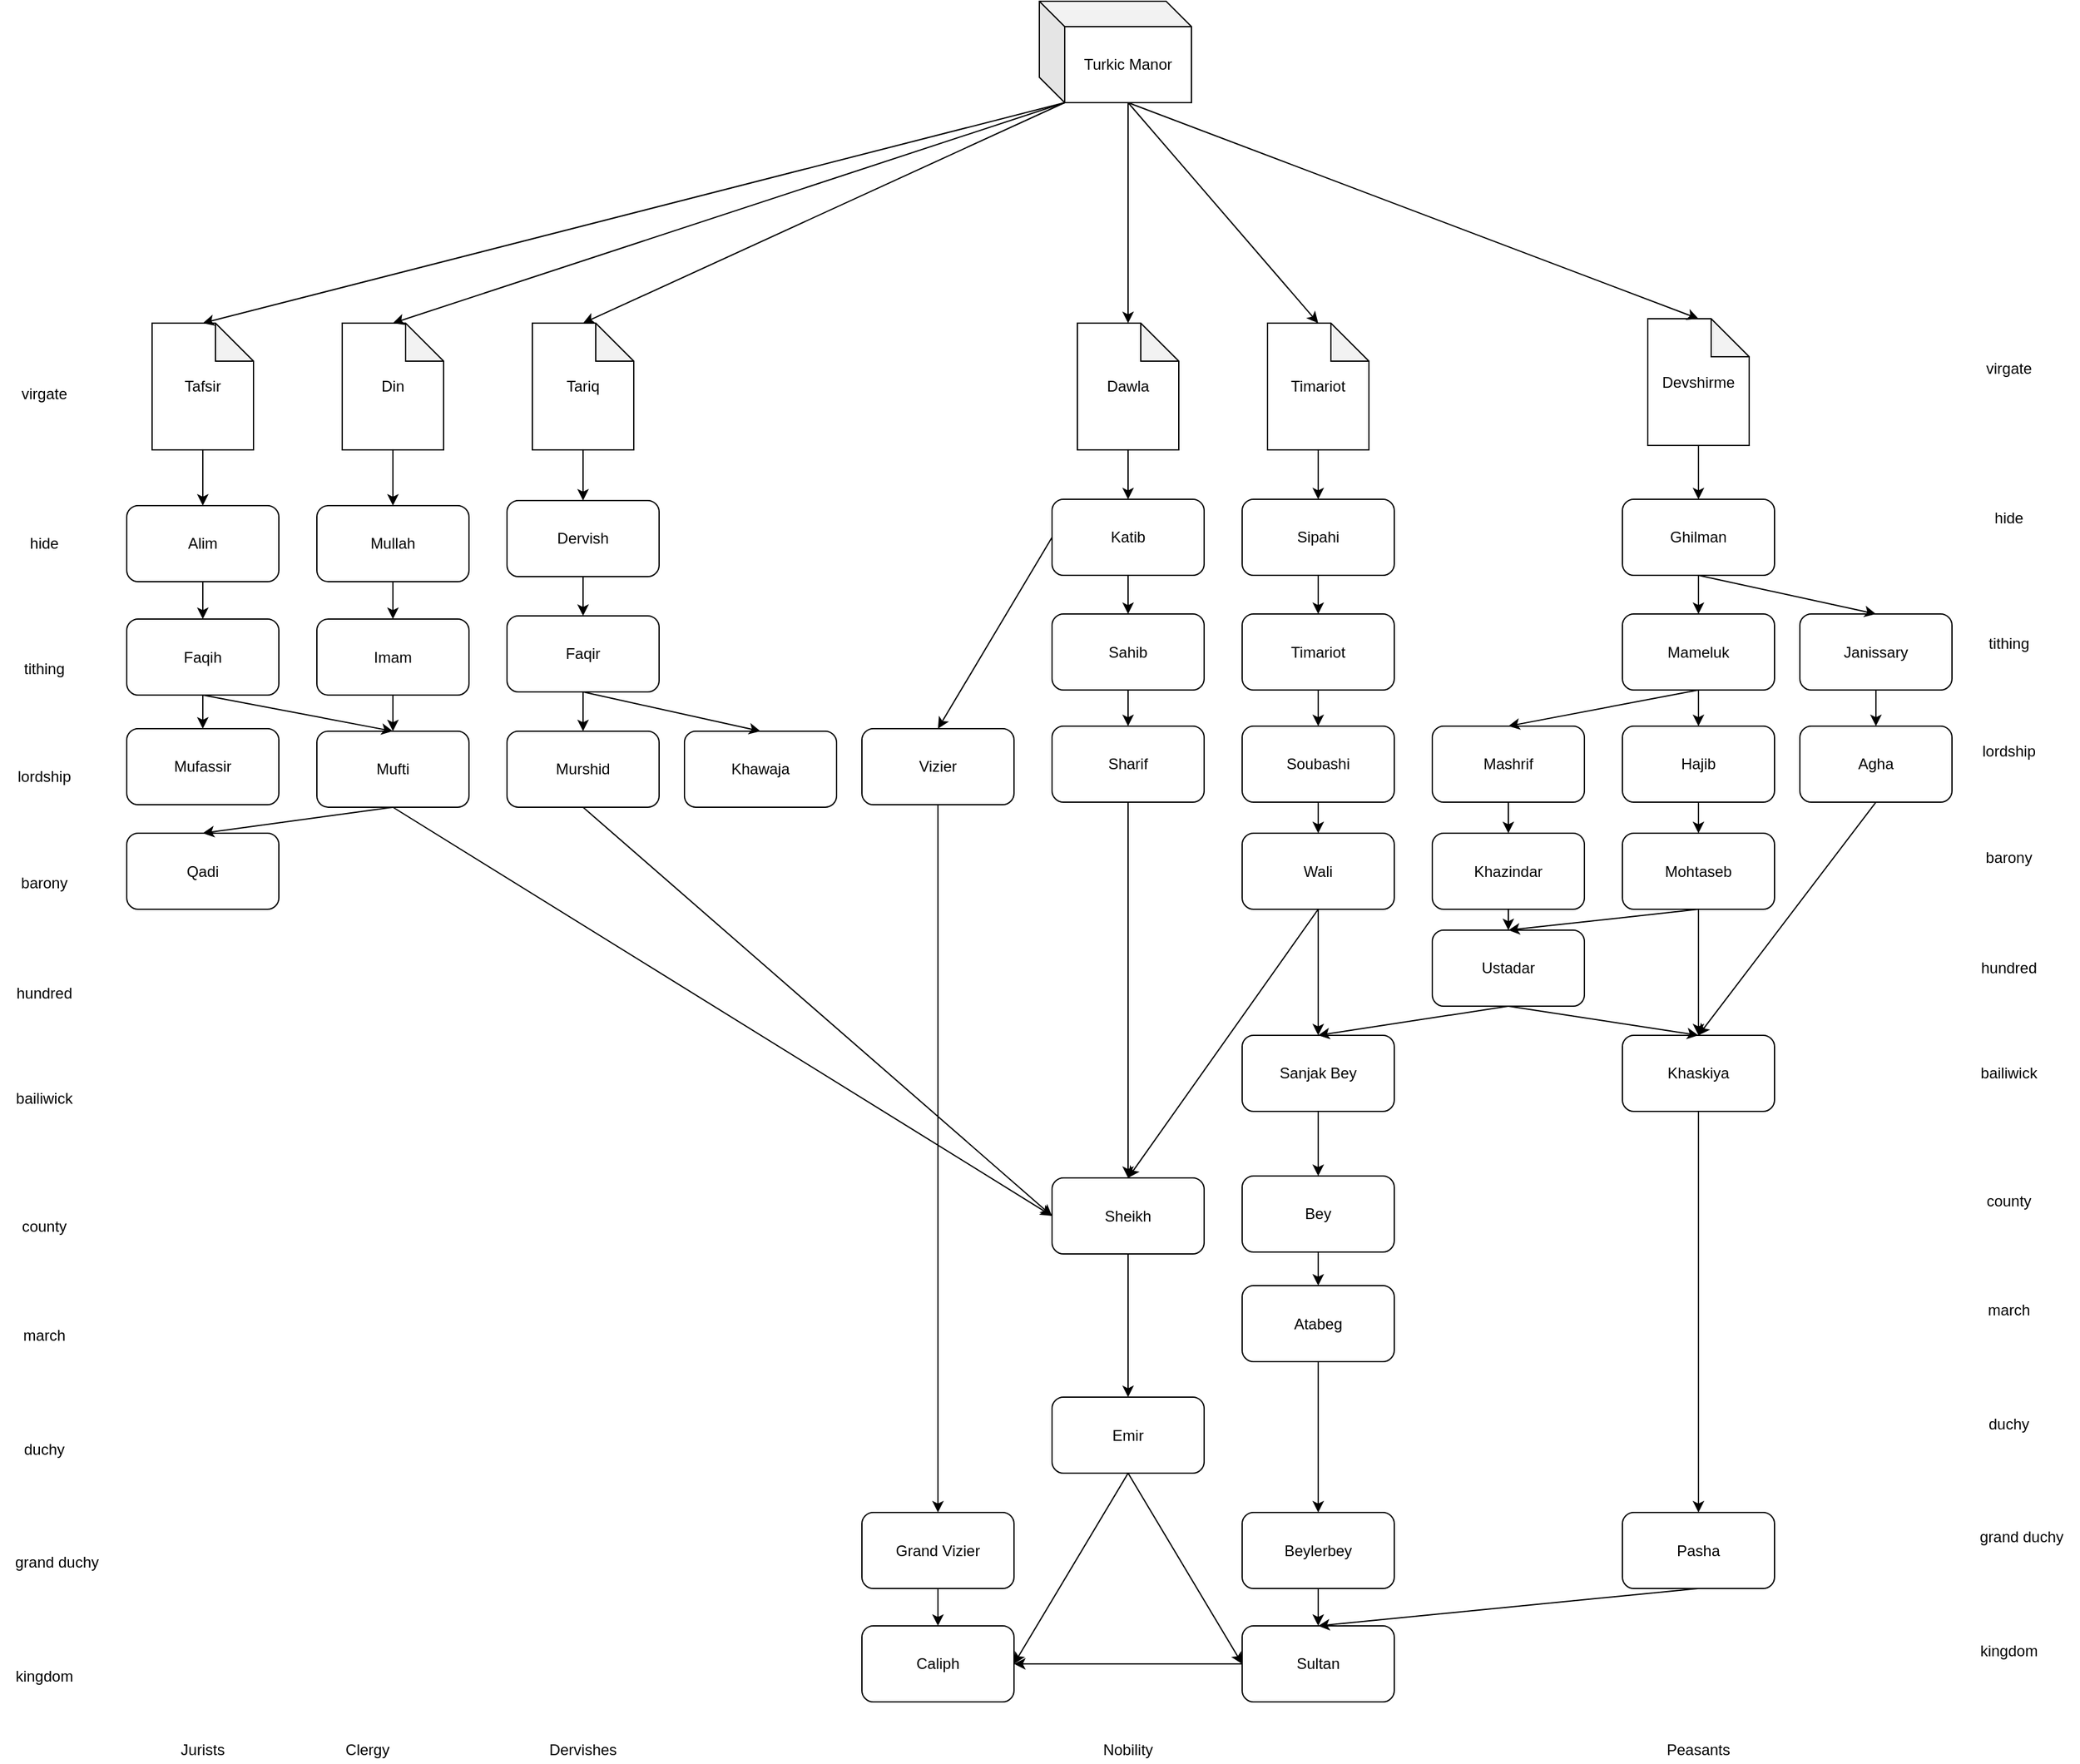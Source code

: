 <mxfile version="12.4.2" type="device" pages="1"><diagram id="QjOWDYqdZ-hCY7REfkdx" name="Page-1"><mxGraphModel dx="1422" dy="769" grid="1" gridSize="10" guides="1" tooltips="1" connect="1" arrows="1" fold="1" page="1" pageScale="1" pageWidth="827" pageHeight="1169" math="0" shadow="0"><root><mxCell id="0"/><mxCell id="1" parent="0"/><mxCell id="3WksJHxhzIk8XouBQ9Yi-1" value="Devshirme" style="shape=note;whiteSpace=wrap;html=1;backgroundOutline=1;darkOpacity=0.05;" vertex="1" parent="1"><mxGeometry x="1300" y="250.5" width="80" height="100" as="geometry"/></mxCell><mxCell id="3WksJHxhzIk8XouBQ9Yi-2" value="Dawla" style="shape=note;whiteSpace=wrap;html=1;backgroundOutline=1;darkOpacity=0.05;" vertex="1" parent="1"><mxGeometry x="850" y="254" width="80" height="100" as="geometry"/></mxCell><mxCell id="3WksJHxhzIk8XouBQ9Yi-3" value="Turkic Manor" style="shape=cube;whiteSpace=wrap;html=1;boundedLbl=1;backgroundOutline=1;darkOpacity=0.05;darkOpacity2=0.1;" vertex="1" parent="1"><mxGeometry x="820" width="120" height="80" as="geometry"/></mxCell><mxCell id="3WksJHxhzIk8XouBQ9Yi-4" value="Katib" style="rounded=1;whiteSpace=wrap;html=1;" vertex="1" parent="1"><mxGeometry x="830" y="393" width="120" height="60" as="geometry"/></mxCell><mxCell id="3WksJHxhzIk8XouBQ9Yi-5" value="Sipahi" style="rounded=1;whiteSpace=wrap;html=1;" vertex="1" parent="1"><mxGeometry x="980" y="393" width="120" height="60" as="geometry"/></mxCell><mxCell id="3WksJHxhzIk8XouBQ9Yi-6" value="Timariot" style="shape=note;whiteSpace=wrap;html=1;backgroundOutline=1;darkOpacity=0.05;" vertex="1" parent="1"><mxGeometry x="1000" y="254" width="80" height="100" as="geometry"/></mxCell><mxCell id="3WksJHxhzIk8XouBQ9Yi-7" value="" style="endArrow=classic;html=1;exitX=0.5;exitY=1;exitDx=0;exitDy=0;exitPerimeter=0;entryX=0.5;entryY=0;entryDx=0;entryDy=0;" edge="1" parent="1" source="3WksJHxhzIk8XouBQ9Yi-2" target="3WksJHxhzIk8XouBQ9Yi-4"><mxGeometry width="50" height="50" relative="1" as="geometry"><mxPoint x="-170" y="1060" as="sourcePoint"/><mxPoint x="890.0" y="393" as="targetPoint"/></mxGeometry></mxCell><mxCell id="3WksJHxhzIk8XouBQ9Yi-8" value="" style="endArrow=classic;html=1;exitX=0.5;exitY=1;exitDx=0;exitDy=0;exitPerimeter=0;entryX=0.5;entryY=0;entryDx=0;entryDy=0;" edge="1" parent="1" source="3WksJHxhzIk8XouBQ9Yi-6" target="3WksJHxhzIk8XouBQ9Yi-5"><mxGeometry width="50" height="50" relative="1" as="geometry"><mxPoint x="-170" y="1060" as="sourcePoint"/><mxPoint x="190" y="660" as="targetPoint"/></mxGeometry></mxCell><mxCell id="3WksJHxhzIk8XouBQ9Yi-9" value="" style="endArrow=classic;html=1;entryX=0.5;entryY=0;entryDx=0;entryDy=0;exitX=0.5;exitY=1;exitDx=0;exitDy=0;exitPerimeter=0;" edge="1" parent="1" source="3WksJHxhzIk8XouBQ9Yi-1" target="3WksJHxhzIk8XouBQ9Yi-23"><mxGeometry width="50" height="50" relative="1" as="geometry"><mxPoint x="1320" y="370" as="sourcePoint"/><mxPoint x="1050" y="732" as="targetPoint"/></mxGeometry></mxCell><mxCell id="3WksJHxhzIk8XouBQ9Yi-10" value="Timariot" style="rounded=1;whiteSpace=wrap;html=1;" vertex="1" parent="1"><mxGeometry x="980" y="483.5" width="120" height="60" as="geometry"/></mxCell><mxCell id="3WksJHxhzIk8XouBQ9Yi-11" value="Sahib" style="rounded=1;whiteSpace=wrap;html=1;" vertex="1" parent="1"><mxGeometry x="830" y="483.5" width="120" height="60" as="geometry"/></mxCell><mxCell id="3WksJHxhzIk8XouBQ9Yi-12" value="Sharif" style="rounded=1;whiteSpace=wrap;html=1;" vertex="1" parent="1"><mxGeometry x="830" y="572" width="120" height="60" as="geometry"/></mxCell><mxCell id="3WksJHxhzIk8XouBQ9Yi-13" value="Wali" style="rounded=1;whiteSpace=wrap;html=1;" vertex="1" parent="1"><mxGeometry x="980" y="656.5" width="120" height="60" as="geometry"/></mxCell><mxCell id="3WksJHxhzIk8XouBQ9Yi-14" value="Vizier" style="rounded=1;whiteSpace=wrap;html=1;" vertex="1" parent="1"><mxGeometry x="680" y="574" width="120" height="60" as="geometry"/></mxCell><mxCell id="3WksJHxhzIk8XouBQ9Yi-15" value="Sheikh" style="rounded=1;whiteSpace=wrap;html=1;" vertex="1" parent="1"><mxGeometry x="830" y="928.5" width="120" height="60" as="geometry"/></mxCell><mxCell id="3WksJHxhzIk8XouBQ9Yi-16" value="Emir" style="rounded=1;whiteSpace=wrap;html=1;" vertex="1" parent="1"><mxGeometry x="830" y="1101.5" width="120" height="60" as="geometry"/></mxCell><mxCell id="3WksJHxhzIk8XouBQ9Yi-17" value="" style="endArrow=classic;html=1;entryX=0.5;entryY=0;entryDx=0;entryDy=0;exitX=0.5;exitY=1;exitDx=0;exitDy=0;" edge="1" parent="1" source="3WksJHxhzIk8XouBQ9Yi-15" target="3WksJHxhzIk8XouBQ9Yi-16"><mxGeometry width="50" height="50" relative="1" as="geometry"><mxPoint x="-180" y="1330" as="sourcePoint"/><mxPoint x="890.0" y="1015" as="targetPoint"/></mxGeometry></mxCell><mxCell id="3WksJHxhzIk8XouBQ9Yi-18" value="" style="endArrow=classic;html=1;entryX=0.5;entryY=0;entryDx=0;entryDy=0;exitX=0.5;exitY=1;exitDx=0;exitDy=0;" edge="1" parent="1" source="3WksJHxhzIk8XouBQ9Yi-13" target="3WksJHxhzIk8XouBQ9Yi-15"><mxGeometry width="50" height="50" relative="1" as="geometry"><mxPoint x="890.0" y="805" as="sourcePoint"/><mxPoint x="-130" y="1280" as="targetPoint"/></mxGeometry></mxCell><mxCell id="3WksJHxhzIk8XouBQ9Yi-19" value="" style="endArrow=classic;html=1;entryX=0.5;entryY=0;entryDx=0;entryDy=0;exitX=0.5;exitY=1;exitDx=0;exitDy=0;" edge="1" parent="1" source="3WksJHxhzIk8XouBQ9Yi-12" target="3WksJHxhzIk8XouBQ9Yi-15"><mxGeometry width="50" height="50" relative="1" as="geometry"><mxPoint x="-180" y="1330" as="sourcePoint"/><mxPoint x="-130" y="1280" as="targetPoint"/></mxGeometry></mxCell><mxCell id="3WksJHxhzIk8XouBQ9Yi-20" value="" style="endArrow=classic;html=1;entryX=0.5;entryY=0;entryDx=0;entryDy=0;exitX=0.5;exitY=1;exitDx=0;exitDy=0;" edge="1" parent="1" source="3WksJHxhzIk8XouBQ9Yi-11" target="3WksJHxhzIk8XouBQ9Yi-12"><mxGeometry width="50" height="50" relative="1" as="geometry"><mxPoint x="-180" y="1330" as="sourcePoint"/><mxPoint x="-130" y="1280" as="targetPoint"/></mxGeometry></mxCell><mxCell id="3WksJHxhzIk8XouBQ9Yi-21" value="" style="endArrow=classic;html=1;entryX=0.5;entryY=0;entryDx=0;entryDy=0;exitX=0.5;exitY=1;exitDx=0;exitDy=0;" edge="1" parent="1" source="3WksJHxhzIk8XouBQ9Yi-4" target="3WksJHxhzIk8XouBQ9Yi-11"><mxGeometry width="50" height="50" relative="1" as="geometry"><mxPoint x="890.0" y="453" as="sourcePoint"/><mxPoint x="-130" y="1280" as="targetPoint"/></mxGeometry></mxCell><mxCell id="3WksJHxhzIk8XouBQ9Yi-22" value="" style="endArrow=classic;html=1;entryX=0.5;entryY=0;entryDx=0;entryDy=0;exitX=0.5;exitY=1;exitDx=0;exitDy=0;" edge="1" parent="1" source="3WksJHxhzIk8XouBQ9Yi-14" target="3WksJHxhzIk8XouBQ9Yi-80"><mxGeometry width="50" height="50" relative="1" as="geometry"><mxPoint x="740" y="860" as="sourcePoint"/><mxPoint x="740" y="928.5" as="targetPoint"/></mxGeometry></mxCell><mxCell id="3WksJHxhzIk8XouBQ9Yi-23" value="Ghilman" style="rounded=1;whiteSpace=wrap;html=1;" vertex="1" parent="1"><mxGeometry x="1280" y="393" width="120" height="60" as="geometry"/></mxCell><mxCell id="3WksJHxhzIk8XouBQ9Yi-24" value="Sultan" style="rounded=1;whiteSpace=wrap;html=1;" vertex="1" parent="1"><mxGeometry x="980" y="1282" width="120" height="60" as="geometry"/></mxCell><mxCell id="3WksJHxhzIk8XouBQ9Yi-25" value="Mameluk" style="rounded=1;whiteSpace=wrap;html=1;" vertex="1" parent="1"><mxGeometry x="1280" y="483.5" width="120" height="60" as="geometry"/></mxCell><mxCell id="3WksJHxhzIk8XouBQ9Yi-26" value="" style="endArrow=classic;html=1;exitX=0.5;exitY=1;exitDx=0;exitDy=0;" edge="1" parent="1" source="3WksJHxhzIk8XouBQ9Yi-23" target="3WksJHxhzIk8XouBQ9Yi-25"><mxGeometry width="50" height="50" relative="1" as="geometry"><mxPoint x="830" y="1422" as="sourcePoint"/><mxPoint x="880" y="1372" as="targetPoint"/></mxGeometry></mxCell><mxCell id="3WksJHxhzIk8XouBQ9Yi-27" value="" style="endArrow=classic;html=1;entryX=0.5;entryY=0;entryDx=0;entryDy=0;exitX=0.5;exitY=1;exitDx=0;exitDy=0;" edge="1" parent="1" source="3WksJHxhzIk8XouBQ9Yi-116" target="3WksJHxhzIk8XouBQ9Yi-110"><mxGeometry width="50" height="50" relative="1" as="geometry"><mxPoint x="1840" y="1119.5" as="sourcePoint"/><mxPoint x="1170" y="1361.5" as="targetPoint"/></mxGeometry></mxCell><mxCell id="3WksJHxhzIk8XouBQ9Yi-28" value="" style="endArrow=classic;html=1;entryX=0.5;entryY=0;entryDx=0;entryDy=0;exitX=0.5;exitY=1;exitDx=0;exitDy=0;" edge="1" parent="1" source="3WksJHxhzIk8XouBQ9Yi-128" target="3WksJHxhzIk8XouBQ9Yi-13"><mxGeometry width="50" height="50" relative="1" as="geometry"><mxPoint x="940" y="650" as="sourcePoint"/><mxPoint x="160" y="730" as="targetPoint"/></mxGeometry></mxCell><mxCell id="3WksJHxhzIk8XouBQ9Yi-29" value="" style="endArrow=classic;html=1;exitX=0.5;exitY=1;exitDx=0;exitDy=0;entryX=0.5;entryY=0;entryDx=0;entryDy=0;" edge="1" parent="1" source="3WksJHxhzIk8XouBQ9Yi-5" target="3WksJHxhzIk8XouBQ9Yi-10"><mxGeometry width="50" height="50" relative="1" as="geometry"><mxPoint x="-260" y="1420" as="sourcePoint"/><mxPoint x="250" y="1210" as="targetPoint"/></mxGeometry></mxCell><mxCell id="3WksJHxhzIk8XouBQ9Yi-30" value="Tafsir" style="shape=note;whiteSpace=wrap;html=1;backgroundOutline=1;darkOpacity=0.05;" vertex="1" parent="1"><mxGeometry x="120" y="254" width="80" height="100" as="geometry"/></mxCell><mxCell id="3WksJHxhzIk8XouBQ9Yi-31" value="Mullah" style="rounded=1;whiteSpace=wrap;html=1;" vertex="1" parent="1"><mxGeometry x="250" y="398" width="120" height="60" as="geometry"/></mxCell><mxCell id="3WksJHxhzIk8XouBQ9Yi-32" value="Imam" style="rounded=1;whiteSpace=wrap;html=1;" vertex="1" parent="1"><mxGeometry x="250" y="487.5" width="120" height="60" as="geometry"/></mxCell><mxCell id="3WksJHxhzIk8XouBQ9Yi-33" value="Caliph" style="rounded=1;whiteSpace=wrap;html=1;" vertex="1" parent="1"><mxGeometry x="680" y="1282" width="120" height="60" as="geometry"/></mxCell><mxCell id="3WksJHxhzIk8XouBQ9Yi-34" value="Mufti" style="rounded=1;whiteSpace=wrap;html=1;" vertex="1" parent="1"><mxGeometry x="250" y="576" width="120" height="60" as="geometry"/></mxCell><mxCell id="3WksJHxhzIk8XouBQ9Yi-35" value="" style="endArrow=classic;html=1;entryX=0.5;entryY=0;entryDx=0;entryDy=0;exitX=0.5;exitY=1;exitDx=0;exitDy=0;" edge="1" parent="1" source="3WksJHxhzIk8XouBQ9Yi-31" target="3WksJHxhzIk8XouBQ9Yi-32"><mxGeometry width="50" height="50" relative="1" as="geometry"><mxPoint x="-310" y="1431" as="sourcePoint"/><mxPoint x="-260" y="1381" as="targetPoint"/></mxGeometry></mxCell><mxCell id="3WksJHxhzIk8XouBQ9Yi-36" value="Din" style="shape=note;whiteSpace=wrap;html=1;backgroundOutline=1;darkOpacity=0.05;" vertex="1" parent="1"><mxGeometry x="270" y="254" width="80" height="100" as="geometry"/></mxCell><mxCell id="3WksJHxhzIk8XouBQ9Yi-37" value="Dervish" style="rounded=1;whiteSpace=wrap;html=1;" vertex="1" parent="1"><mxGeometry x="400" y="394" width="120" height="60" as="geometry"/></mxCell><mxCell id="3WksJHxhzIk8XouBQ9Yi-38" value="Faqir" style="rounded=1;whiteSpace=wrap;html=1;" vertex="1" parent="1"><mxGeometry x="400" y="485" width="120" height="60" as="geometry"/></mxCell><mxCell id="3WksJHxhzIk8XouBQ9Yi-39" value="Murshid" style="rounded=1;whiteSpace=wrap;html=1;" vertex="1" parent="1"><mxGeometry x="400" y="576" width="120" height="60" as="geometry"/></mxCell><mxCell id="3WksJHxhzIk8XouBQ9Yi-40" value="" style="endArrow=classic;html=1;entryX=0.5;entryY=0;entryDx=0;entryDy=0;exitX=0.5;exitY=1;exitDx=0;exitDy=0;" edge="1" parent="1" source="3WksJHxhzIk8XouBQ9Yi-37" target="3WksJHxhzIk8XouBQ9Yi-38"><mxGeometry width="50" height="50" relative="1" as="geometry"><mxPoint x="-70" y="1069" as="sourcePoint"/><mxPoint x="-20" y="1019" as="targetPoint"/></mxGeometry></mxCell><mxCell id="3WksJHxhzIk8XouBQ9Yi-41" value="" style="endArrow=classic;html=1;entryX=0.5;entryY=0;entryDx=0;entryDy=0;exitX=0.5;exitY=1;exitDx=0;exitDy=0;exitPerimeter=0;" edge="1" parent="1" source="3WksJHxhzIk8XouBQ9Yi-36" target="3WksJHxhzIk8XouBQ9Yi-31"><mxGeometry width="50" height="50" relative="1" as="geometry"><mxPoint x="-70" y="1069" as="sourcePoint"/><mxPoint x="-20" y="1019" as="targetPoint"/></mxGeometry></mxCell><mxCell id="3WksJHxhzIk8XouBQ9Yi-42" value="" style="endArrow=classic;html=1;entryX=0.5;entryY=0;entryDx=0;entryDy=0;exitX=0.5;exitY=1;exitDx=0;exitDy=0;" edge="1" parent="1" source="3WksJHxhzIk8XouBQ9Yi-38" target="3WksJHxhzIk8XouBQ9Yi-39"><mxGeometry width="50" height="50" relative="1" as="geometry"><mxPoint x="-120" y="1429" as="sourcePoint"/><mxPoint x="-70" y="1379" as="targetPoint"/></mxGeometry></mxCell><mxCell id="3WksJHxhzIk8XouBQ9Yi-43" value="virgate" style="text;html=1;strokeColor=none;fillColor=none;align=center;verticalAlign=middle;whiteSpace=wrap;rounded=0;" vertex="1" parent="1"><mxGeometry x="1565" y="280" width="40" height="20" as="geometry"/></mxCell><mxCell id="3WksJHxhzIk8XouBQ9Yi-44" value="hide" style="text;html=1;strokeColor=none;fillColor=none;align=center;verticalAlign=middle;whiteSpace=wrap;rounded=0;" vertex="1" parent="1"><mxGeometry x="1565" y="398" width="40" height="20" as="geometry"/></mxCell><mxCell id="3WksJHxhzIk8XouBQ9Yi-45" value="tithing" style="text;html=1;strokeColor=none;fillColor=none;align=center;verticalAlign=middle;whiteSpace=wrap;rounded=0;" vertex="1" parent="1"><mxGeometry x="1565" y="497" width="40" height="20" as="geometry"/></mxCell><mxCell id="3WksJHxhzIk8XouBQ9Yi-46" value="barony" style="text;html=1;strokeColor=none;fillColor=none;align=center;verticalAlign=middle;whiteSpace=wrap;rounded=0;" vertex="1" parent="1"><mxGeometry x="1565" y="666" width="40" height="20" as="geometry"/></mxCell><mxCell id="3WksJHxhzIk8XouBQ9Yi-47" value="hundred" style="text;html=1;strokeColor=none;fillColor=none;align=center;verticalAlign=middle;whiteSpace=wrap;rounded=0;" vertex="1" parent="1"><mxGeometry x="1565" y="753" width="40" height="20" as="geometry"/></mxCell><mxCell id="3WksJHxhzIk8XouBQ9Yi-48" value="bailiwick" style="text;html=1;strokeColor=none;fillColor=none;align=center;verticalAlign=middle;whiteSpace=wrap;rounded=0;" vertex="1" parent="1"><mxGeometry x="1565" y="836" width="40" height="20" as="geometry"/></mxCell><mxCell id="3WksJHxhzIk8XouBQ9Yi-49" value="lordship" style="text;html=1;strokeColor=none;fillColor=none;align=center;verticalAlign=middle;whiteSpace=wrap;rounded=0;" vertex="1" parent="1"><mxGeometry x="1565" y="581.5" width="40" height="20" as="geometry"/></mxCell><mxCell id="3WksJHxhzIk8XouBQ9Yi-50" value="county" style="text;html=1;strokeColor=none;fillColor=none;align=center;verticalAlign=middle;whiteSpace=wrap;rounded=0;" vertex="1" parent="1"><mxGeometry x="1565" y="936.5" width="40" height="20" as="geometry"/></mxCell><mxCell id="3WksJHxhzIk8XouBQ9Yi-51" value="march" style="text;html=1;strokeColor=none;fillColor=none;align=center;verticalAlign=middle;whiteSpace=wrap;rounded=0;" vertex="1" parent="1"><mxGeometry x="1565" y="1023" width="40" height="20" as="geometry"/></mxCell><mxCell id="3WksJHxhzIk8XouBQ9Yi-52" value="duchy" style="text;html=1;strokeColor=none;fillColor=none;align=center;verticalAlign=middle;whiteSpace=wrap;rounded=0;" vertex="1" parent="1"><mxGeometry x="1565" y="1112.5" width="40" height="20" as="geometry"/></mxCell><mxCell id="3WksJHxhzIk8XouBQ9Yi-53" value="kingdom" style="text;html=1;strokeColor=none;fillColor=none;align=center;verticalAlign=middle;whiteSpace=wrap;rounded=0;" vertex="1" parent="1"><mxGeometry x="1565" y="1291.5" width="40" height="20" as="geometry"/></mxCell><mxCell id="3WksJHxhzIk8XouBQ9Yi-54" value="grand duchy" style="text;html=1;strokeColor=none;fillColor=none;align=center;verticalAlign=middle;whiteSpace=wrap;rounded=0;" vertex="1" parent="1"><mxGeometry x="1550" y="1202" width="90" height="20" as="geometry"/></mxCell><mxCell id="3WksJHxhzIk8XouBQ9Yi-55" value="Janissary" style="rounded=1;whiteSpace=wrap;html=1;" vertex="1" parent="1"><mxGeometry x="1420" y="483.5" width="120" height="60" as="geometry"/></mxCell><mxCell id="3WksJHxhzIk8XouBQ9Yi-56" value="" style="endArrow=classic;html=1;exitX=0.5;exitY=1;exitDx=0;exitDy=0;entryX=0.5;entryY=0;entryDx=0;entryDy=0;" edge="1" parent="1" source="3WksJHxhzIk8XouBQ9Yi-23" target="3WksJHxhzIk8XouBQ9Yi-55"><mxGeometry width="50" height="50" relative="1" as="geometry"><mxPoint x="1470" y="595" as="sourcePoint"/><mxPoint x="1350" y="477" as="targetPoint"/></mxGeometry></mxCell><mxCell id="3WksJHxhzIk8XouBQ9Yi-57" value="Agha" style="rounded=1;whiteSpace=wrap;html=1;" vertex="1" parent="1"><mxGeometry x="1420" y="572" width="120" height="60" as="geometry"/></mxCell><mxCell id="3WksJHxhzIk8XouBQ9Yi-58" value="" style="endArrow=classic;html=1;entryX=0.5;entryY=0;entryDx=0;entryDy=0;" edge="1" parent="1" source="3WksJHxhzIk8XouBQ9Yi-55" target="3WksJHxhzIk8XouBQ9Yi-57"><mxGeometry width="50" height="50" relative="1" as="geometry"><mxPoint x="980" y="1327" as="sourcePoint"/><mxPoint x="1030" y="1277" as="targetPoint"/></mxGeometry></mxCell><mxCell id="3WksJHxhzIk8XouBQ9Yi-59" value="virgate" style="text;html=1;strokeColor=none;fillColor=none;align=center;verticalAlign=middle;whiteSpace=wrap;rounded=0;" vertex="1" parent="1"><mxGeometry x="15" y="300" width="40" height="20" as="geometry"/></mxCell><mxCell id="3WksJHxhzIk8XouBQ9Yi-60" value="hide" style="text;html=1;strokeColor=none;fillColor=none;align=center;verticalAlign=middle;whiteSpace=wrap;rounded=0;" vertex="1" parent="1"><mxGeometry x="15" y="418" width="40" height="20" as="geometry"/></mxCell><mxCell id="3WksJHxhzIk8XouBQ9Yi-61" value="tithing" style="text;html=1;strokeColor=none;fillColor=none;align=center;verticalAlign=middle;whiteSpace=wrap;rounded=0;" vertex="1" parent="1"><mxGeometry x="15" y="517" width="40" height="20" as="geometry"/></mxCell><mxCell id="3WksJHxhzIk8XouBQ9Yi-62" value="barony" style="text;html=1;strokeColor=none;fillColor=none;align=center;verticalAlign=middle;whiteSpace=wrap;rounded=0;" vertex="1" parent="1"><mxGeometry x="15" y="686" width="40" height="20" as="geometry"/></mxCell><mxCell id="3WksJHxhzIk8XouBQ9Yi-63" value="hundred" style="text;html=1;strokeColor=none;fillColor=none;align=center;verticalAlign=middle;whiteSpace=wrap;rounded=0;" vertex="1" parent="1"><mxGeometry x="15" y="773" width="40" height="20" as="geometry"/></mxCell><mxCell id="3WksJHxhzIk8XouBQ9Yi-64" value="bailiwick" style="text;html=1;strokeColor=none;fillColor=none;align=center;verticalAlign=middle;whiteSpace=wrap;rounded=0;" vertex="1" parent="1"><mxGeometry x="15" y="856" width="40" height="20" as="geometry"/></mxCell><mxCell id="3WksJHxhzIk8XouBQ9Yi-65" value="lordship" style="text;html=1;strokeColor=none;fillColor=none;align=center;verticalAlign=middle;whiteSpace=wrap;rounded=0;" vertex="1" parent="1"><mxGeometry x="15" y="601.5" width="40" height="20" as="geometry"/></mxCell><mxCell id="3WksJHxhzIk8XouBQ9Yi-66" value="county" style="text;html=1;strokeColor=none;fillColor=none;align=center;verticalAlign=middle;whiteSpace=wrap;rounded=0;" vertex="1" parent="1"><mxGeometry x="15" y="956.5" width="40" height="20" as="geometry"/></mxCell><mxCell id="3WksJHxhzIk8XouBQ9Yi-67" value="march" style="text;html=1;strokeColor=none;fillColor=none;align=center;verticalAlign=middle;whiteSpace=wrap;rounded=0;" vertex="1" parent="1"><mxGeometry x="15" y="1043" width="40" height="20" as="geometry"/></mxCell><mxCell id="3WksJHxhzIk8XouBQ9Yi-68" value="duchy" style="text;html=1;strokeColor=none;fillColor=none;align=center;verticalAlign=middle;whiteSpace=wrap;rounded=0;" vertex="1" parent="1"><mxGeometry x="15" y="1132.5" width="40" height="20" as="geometry"/></mxCell><mxCell id="3WksJHxhzIk8XouBQ9Yi-69" value="kingdom" style="text;html=1;strokeColor=none;fillColor=none;align=center;verticalAlign=middle;whiteSpace=wrap;rounded=0;" vertex="1" parent="1"><mxGeometry x="15" y="1311.5" width="40" height="20" as="geometry"/></mxCell><mxCell id="3WksJHxhzIk8XouBQ9Yi-70" value="grand duchy" style="text;html=1;strokeColor=none;fillColor=none;align=center;verticalAlign=middle;whiteSpace=wrap;rounded=0;" vertex="1" parent="1"><mxGeometry y="1222" width="90" height="20" as="geometry"/></mxCell><mxCell id="3WksJHxhzIk8XouBQ9Yi-71" value="Clergy" style="text;html=1;strokeColor=none;fillColor=none;align=center;verticalAlign=middle;whiteSpace=wrap;rounded=0;" vertex="1" parent="1"><mxGeometry x="270" y="1370" width="40" height="20" as="geometry"/></mxCell><mxCell id="3WksJHxhzIk8XouBQ9Yi-72" value="Nobility" style="text;html=1;strokeColor=none;fillColor=none;align=center;verticalAlign=middle;whiteSpace=wrap;rounded=0;" vertex="1" parent="1"><mxGeometry x="870" y="1370" width="40" height="20" as="geometry"/></mxCell><mxCell id="3WksJHxhzIk8XouBQ9Yi-73" value="Peasants" style="text;html=1;strokeColor=none;fillColor=none;align=center;verticalAlign=middle;whiteSpace=wrap;rounded=0;" vertex="1" parent="1"><mxGeometry x="1320" y="1370" width="40" height="20" as="geometry"/></mxCell><mxCell id="3WksJHxhzIk8XouBQ9Yi-74" value="" style="endArrow=classic;html=1;exitX=0;exitY=0;exitDx=70;exitDy=80;exitPerimeter=0;entryX=0.5;entryY=0;entryDx=0;entryDy=0;entryPerimeter=0;" edge="1" parent="1" source="3WksJHxhzIk8XouBQ9Yi-3" target="3WksJHxhzIk8XouBQ9Yi-2"><mxGeometry width="50" height="50" relative="1" as="geometry"><mxPoint x="220" y="1480" as="sourcePoint"/><mxPoint x="820" y="235.882" as="targetPoint"/></mxGeometry></mxCell><mxCell id="3WksJHxhzIk8XouBQ9Yi-75" value="" style="endArrow=classic;html=1;entryX=0.5;entryY=0;entryDx=0;entryDy=0;entryPerimeter=0;exitX=0;exitY=0;exitDx=70;exitDy=80;exitPerimeter=0;" edge="1" parent="1" source="3WksJHxhzIk8XouBQ9Yi-3" target="3WksJHxhzIk8XouBQ9Yi-6"><mxGeometry width="50" height="50" relative="1" as="geometry"><mxPoint x="600" y="100" as="sourcePoint"/><mxPoint x="440" y="282.0" as="targetPoint"/></mxGeometry></mxCell><mxCell id="3WksJHxhzIk8XouBQ9Yi-76" value="" style="endArrow=classic;html=1;entryX=0.5;entryY=0;entryDx=0;entryDy=0;entryPerimeter=0;exitX=0;exitY=0;exitDx=20;exitDy=80;exitPerimeter=0;" edge="1" parent="1" source="3WksJHxhzIk8XouBQ9Yi-3" target="3WksJHxhzIk8XouBQ9Yi-36"><mxGeometry width="50" height="50" relative="1" as="geometry"><mxPoint x="410" y="80" as="sourcePoint"/><mxPoint x="-6" y="263.0" as="targetPoint"/></mxGeometry></mxCell><mxCell id="3WksJHxhzIk8XouBQ9Yi-77" value="" style="endArrow=classic;html=1;entryX=0.5;entryY=0;entryDx=0;entryDy=0;entryPerimeter=0;exitX=0;exitY=0;exitDx=20;exitDy=80;exitPerimeter=0;" edge="1" parent="1" source="3WksJHxhzIk8XouBQ9Yi-3" target="3WksJHxhzIk8XouBQ9Yi-30"><mxGeometry width="50" height="50" relative="1" as="geometry"><mxPoint x="690" y="60" as="sourcePoint"/><mxPoint x="-236" y="243.0" as="targetPoint"/></mxGeometry></mxCell><mxCell id="3WksJHxhzIk8XouBQ9Yi-78" value="" style="endArrow=classic;html=1;entryX=0.5;entryY=0;entryDx=0;entryDy=0;entryPerimeter=0;exitX=0;exitY=0;exitDx=70;exitDy=80;exitPerimeter=0;" edge="1" parent="1" source="3WksJHxhzIk8XouBQ9Yi-3" target="3WksJHxhzIk8XouBQ9Yi-1"><mxGeometry width="50" height="50" relative="1" as="geometry"><mxPoint x="1170" y="110" as="sourcePoint"/><mxPoint x="754" y="293.0" as="targetPoint"/></mxGeometry></mxCell><mxCell id="3WksJHxhzIk8XouBQ9Yi-79" value="Qadi" style="rounded=1;whiteSpace=wrap;html=1;" vertex="1" parent="1"><mxGeometry x="100" y="656.5" width="120" height="60" as="geometry"/></mxCell><mxCell id="3WksJHxhzIk8XouBQ9Yi-80" value="Grand Vizier" style="rounded=1;whiteSpace=wrap;html=1;" vertex="1" parent="1"><mxGeometry x="680" y="1192.5" width="120" height="60" as="geometry"/></mxCell><mxCell id="3WksJHxhzIk8XouBQ9Yi-81" value="" style="endArrow=classic;html=1;entryX=0.5;entryY=0;entryDx=0;entryDy=0;exitX=0.5;exitY=1;exitDx=0;exitDy=0;" edge="1" parent="1" source="3WksJHxhzIk8XouBQ9Yi-80" target="3WksJHxhzIk8XouBQ9Yi-33"><mxGeometry width="50" height="50" relative="1" as="geometry"><mxPoint x="-470" y="1480" as="sourcePoint"/><mxPoint x="890" y="1280" as="targetPoint"/></mxGeometry></mxCell><mxCell id="3WksJHxhzIk8XouBQ9Yi-82" value="Hajib" style="rounded=1;whiteSpace=wrap;html=1;" vertex="1" parent="1"><mxGeometry x="1280" y="572" width="120" height="60" as="geometry"/></mxCell><mxCell id="3WksJHxhzIk8XouBQ9Yi-83" value="" style="endArrow=classic;html=1;entryX=0.5;entryY=0;entryDx=0;entryDy=0;exitX=0.5;exitY=1;exitDx=0;exitDy=0;" edge="1" parent="1" source="3WksJHxhzIk8XouBQ9Yi-105" target="3WksJHxhzIk8XouBQ9Yi-103"><mxGeometry width="50" height="50" relative="1" as="geometry"><mxPoint x="1170" y="750" as="sourcePoint"/><mxPoint x="720" y="540" as="targetPoint"/></mxGeometry></mxCell><mxCell id="3WksJHxhzIk8XouBQ9Yi-84" value="" style="endArrow=classic;html=1;exitX=0;exitY=0.5;exitDx=0;exitDy=0;entryX=0.5;entryY=0;entryDx=0;entryDy=0;" edge="1" parent="1" source="3WksJHxhzIk8XouBQ9Yi-4" target="3WksJHxhzIk8XouBQ9Yi-14"><mxGeometry width="50" height="50" relative="1" as="geometry"><mxPoint x="150" y="1480" as="sourcePoint"/><mxPoint x="640" y="485" as="targetPoint"/></mxGeometry></mxCell><mxCell id="3WksJHxhzIk8XouBQ9Yi-85" value="Faqih" style="rounded=1;whiteSpace=wrap;html=1;" vertex="1" parent="1"><mxGeometry x="100" y="487.5" width="120" height="60" as="geometry"/></mxCell><mxCell id="3WksJHxhzIk8XouBQ9Yi-86" value="Alim" style="rounded=1;whiteSpace=wrap;html=1;" vertex="1" parent="1"><mxGeometry x="100" y="398" width="120" height="60" as="geometry"/></mxCell><mxCell id="3WksJHxhzIk8XouBQ9Yi-87" value="Mufassir" style="rounded=1;whiteSpace=wrap;html=1;" vertex="1" parent="1"><mxGeometry x="100" y="574" width="120" height="60" as="geometry"/></mxCell><mxCell id="3WksJHxhzIk8XouBQ9Yi-88" value="" style="endArrow=classic;html=1;entryX=0.5;entryY=0;entryDx=0;entryDy=0;exitX=0.5;exitY=1;exitDx=0;exitDy=0;" edge="1" parent="1" source="3WksJHxhzIk8XouBQ9Yi-85" target="3WksJHxhzIk8XouBQ9Yi-87"><mxGeometry width="50" height="50" relative="1" as="geometry"><mxPoint x="540" y="440" as="sourcePoint"/><mxPoint x="30" y="1430" as="targetPoint"/></mxGeometry></mxCell><mxCell id="3WksJHxhzIk8XouBQ9Yi-89" value="Khawaja" style="rounded=1;whiteSpace=wrap;html=1;" vertex="1" parent="1"><mxGeometry x="540" y="576" width="120" height="60" as="geometry"/></mxCell><mxCell id="3WksJHxhzIk8XouBQ9Yi-90" value="" style="endArrow=classic;html=1;exitX=0.5;exitY=1;exitDx=0;exitDy=0;entryX=0.5;entryY=0;entryDx=0;entryDy=0;" edge="1" parent="1" source="3WksJHxhzIk8XouBQ9Yi-38" target="3WksJHxhzIk8XouBQ9Yi-89"><mxGeometry width="50" height="50" relative="1" as="geometry"><mxPoint y="1480" as="sourcePoint"/><mxPoint x="490" y="960" as="targetPoint"/></mxGeometry></mxCell><mxCell id="3WksJHxhzIk8XouBQ9Yi-91" value="Jurists" style="text;html=1;strokeColor=none;fillColor=none;align=center;verticalAlign=middle;whiteSpace=wrap;rounded=0;" vertex="1" parent="1"><mxGeometry x="140" y="1370" width="40" height="20" as="geometry"/></mxCell><mxCell id="3WksJHxhzIk8XouBQ9Yi-92" value="Dervishes" style="text;html=1;strokeColor=none;fillColor=none;align=center;verticalAlign=middle;whiteSpace=wrap;rounded=0;" vertex="1" parent="1"><mxGeometry x="440" y="1370" width="40" height="20" as="geometry"/></mxCell><mxCell id="3WksJHxhzIk8XouBQ9Yi-93" value="" style="endArrow=classic;html=1;exitX=0.5;exitY=1;exitDx=0;exitDy=0;entryX=0.5;entryY=0;entryDx=0;entryDy=0;" edge="1" parent="1" source="3WksJHxhzIk8XouBQ9Yi-34" target="3WksJHxhzIk8XouBQ9Yi-79"><mxGeometry width="50" height="50" relative="1" as="geometry"><mxPoint x="310" y="729" as="sourcePoint"/><mxPoint x="290" y="950" as="targetPoint"/></mxGeometry></mxCell><mxCell id="3WksJHxhzIk8XouBQ9Yi-94" value="" style="endArrow=classic;html=1;exitX=0.5;exitY=1;exitDx=0;exitDy=0;entryX=0.5;entryY=0;entryDx=0;entryDy=0;" edge="1" parent="1" source="3WksJHxhzIk8XouBQ9Yi-85" target="3WksJHxhzIk8XouBQ9Yi-34"><mxGeometry width="50" height="50" relative="1" as="geometry"><mxPoint x="-10" y="1580" as="sourcePoint"/><mxPoint x="330" y="940" as="targetPoint"/></mxGeometry></mxCell><mxCell id="3WksJHxhzIk8XouBQ9Yi-95" value="" style="endArrow=classic;html=1;exitX=0.5;exitY=1;exitDx=0;exitDy=0;entryX=0.5;entryY=0;entryDx=0;entryDy=0;" edge="1" parent="1" source="3WksJHxhzIk8XouBQ9Yi-86" target="3WksJHxhzIk8XouBQ9Yi-85"><mxGeometry width="50" height="50" relative="1" as="geometry"><mxPoint x="-10" y="1580" as="sourcePoint"/><mxPoint x="340" y="990" as="targetPoint"/></mxGeometry></mxCell><mxCell id="3WksJHxhzIk8XouBQ9Yi-96" value="" style="endArrow=classic;html=1;exitX=0.5;exitY=1;exitDx=0;exitDy=0;exitPerimeter=0;entryX=0.5;entryY=0;entryDx=0;entryDy=0;" edge="1" parent="1" source="3WksJHxhzIk8XouBQ9Yi-30" target="3WksJHxhzIk8XouBQ9Yi-86"><mxGeometry width="50" height="50" relative="1" as="geometry"><mxPoint x="-10" y="1480" as="sourcePoint"/><mxPoint x="400" y="830" as="targetPoint"/></mxGeometry></mxCell><mxCell id="3WksJHxhzIk8XouBQ9Yi-97" value="" style="endArrow=classic;html=1;exitX=0.5;exitY=1;exitDx=0;exitDy=0;entryX=0.5;entryY=0;entryDx=0;entryDy=0;" edge="1" parent="1" source="3WksJHxhzIk8XouBQ9Yi-32" target="3WksJHxhzIk8XouBQ9Yi-34"><mxGeometry width="50" height="50" relative="1" as="geometry"><mxPoint x="330" y="910" as="sourcePoint"/><mxPoint x="180" y="940" as="targetPoint"/></mxGeometry></mxCell><mxCell id="3WksJHxhzIk8XouBQ9Yi-98" value="" style="endArrow=classic;html=1;exitX=0.5;exitY=1;exitDx=0;exitDy=0;entryX=0;entryY=0.5;entryDx=0;entryDy=0;" edge="1" parent="1" source="3WksJHxhzIk8XouBQ9Yi-39" target="3WksJHxhzIk8XouBQ9Yi-15"><mxGeometry width="50" height="50" relative="1" as="geometry"><mxPoint x="560" y="773" as="sourcePoint"/><mxPoint x="670" y="959" as="targetPoint"/></mxGeometry></mxCell><mxCell id="3WksJHxhzIk8XouBQ9Yi-99" value="Tariq" style="shape=note;whiteSpace=wrap;html=1;backgroundOutline=1;darkOpacity=0.05;" vertex="1" parent="1"><mxGeometry x="420" y="254" width="80" height="100" as="geometry"/></mxCell><mxCell id="3WksJHxhzIk8XouBQ9Yi-100" value="" style="endArrow=classic;html=1;entryX=0.5;entryY=0;entryDx=0;entryDy=0;exitX=0.5;exitY=1;exitDx=0;exitDy=0;exitPerimeter=0;" edge="1" parent="1" source="3WksJHxhzIk8XouBQ9Yi-99" target="3WksJHxhzIk8XouBQ9Yi-37"><mxGeometry width="50" height="50" relative="1" as="geometry"><mxPoint x="580" y="320" as="sourcePoint"/><mxPoint x="580" y="364" as="targetPoint"/></mxGeometry></mxCell><mxCell id="3WksJHxhzIk8XouBQ9Yi-101" value="" style="endArrow=classic;html=1;entryX=0.5;entryY=0;entryDx=0;entryDy=0;entryPerimeter=0;exitX=0;exitY=0;exitDx=20;exitDy=80;exitPerimeter=0;" edge="1" parent="1" source="3WksJHxhzIk8XouBQ9Yi-3" target="3WksJHxhzIk8XouBQ9Yi-99"><mxGeometry width="50" height="50" relative="1" as="geometry"><mxPoint x="820" y="100" as="sourcePoint"/><mxPoint x="600" y="234" as="targetPoint"/></mxGeometry></mxCell><mxCell id="3WksJHxhzIk8XouBQ9Yi-102" value="" style="endArrow=classic;html=1;entryX=1;entryY=0.5;entryDx=0;entryDy=0;" edge="1" parent="1" source="3WksJHxhzIk8XouBQ9Yi-24" target="3WksJHxhzIk8XouBQ9Yi-33"><mxGeometry width="50" height="50" relative="1" as="geometry"><mxPoint x="1100" y="1320" as="sourcePoint"/><mxPoint x="1190" y="1310" as="targetPoint"/></mxGeometry></mxCell><mxCell id="3WksJHxhzIk8XouBQ9Yi-103" value="Ustadar" style="rounded=1;whiteSpace=wrap;html=1;" vertex="1" parent="1"><mxGeometry x="1130" y="733" width="120" height="60" as="geometry"/></mxCell><mxCell id="3WksJHxhzIk8XouBQ9Yi-104" value="" style="endArrow=classic;html=1;exitX=0.5;exitY=1;exitDx=0;exitDy=0;entryX=0.5;entryY=0;entryDx=0;entryDy=0;" edge="1" parent="1" source="3WksJHxhzIk8XouBQ9Yi-25" target="3WksJHxhzIk8XouBQ9Yi-82"><mxGeometry width="50" height="50" relative="1" as="geometry"><mxPoint x="1310" y="510" as="sourcePoint"/><mxPoint x="1310" y="540" as="targetPoint"/></mxGeometry></mxCell><mxCell id="3WksJHxhzIk8XouBQ9Yi-105" value="Khazindar" style="rounded=1;whiteSpace=wrap;html=1;" vertex="1" parent="1"><mxGeometry x="1130" y="656.5" width="120" height="60" as="geometry"/></mxCell><mxCell id="3WksJHxhzIk8XouBQ9Yi-106" value="Mashrif" style="rounded=1;whiteSpace=wrap;html=1;" vertex="1" parent="1"><mxGeometry x="1130" y="572" width="120" height="60" as="geometry"/></mxCell><mxCell id="3WksJHxhzIk8XouBQ9Yi-107" value="Mohtaseb" style="rounded=1;whiteSpace=wrap;html=1;" vertex="1" parent="1"><mxGeometry x="1280" y="656.5" width="120" height="60" as="geometry"/></mxCell><mxCell id="3WksJHxhzIk8XouBQ9Yi-108" value="Bey" style="rounded=1;whiteSpace=wrap;html=1;" vertex="1" parent="1"><mxGeometry x="980" y="927" width="120" height="60" as="geometry"/></mxCell><mxCell id="3WksJHxhzIk8XouBQ9Yi-109" value="Sanjak Bey" style="rounded=1;whiteSpace=wrap;html=1;" vertex="1" parent="1"><mxGeometry x="980" y="816" width="120" height="60" as="geometry"/></mxCell><mxCell id="3WksJHxhzIk8XouBQ9Yi-110" value="Beylerbey" style="rounded=1;whiteSpace=wrap;html=1;" vertex="1" parent="1"><mxGeometry x="980" y="1192.5" width="120" height="60" as="geometry"/></mxCell><mxCell id="3WksJHxhzIk8XouBQ9Yi-111" value="" style="endArrow=classic;html=1;entryX=0.5;entryY=0;entryDx=0;entryDy=0;exitX=0.5;exitY=1;exitDx=0;exitDy=0;" edge="1" parent="1" source="3WksJHxhzIk8XouBQ9Yi-25" target="3WksJHxhzIk8XouBQ9Yi-106"><mxGeometry width="50" height="50" relative="1" as="geometry"><mxPoint x="1320" y="329" as="sourcePoint"/><mxPoint x="840" y="1430" as="targetPoint"/></mxGeometry></mxCell><mxCell id="3WksJHxhzIk8XouBQ9Yi-112" value="" style="endArrow=classic;html=1;entryX=0.5;entryY=0;entryDx=0;entryDy=0;exitX=0.5;exitY=1;exitDx=0;exitDy=0;" edge="1" parent="1" source="3WksJHxhzIk8XouBQ9Yi-109" target="3WksJHxhzIk8XouBQ9Yi-108"><mxGeometry width="50" height="50" relative="1" as="geometry"><mxPoint x="1760" y="859.5" as="sourcePoint"/><mxPoint x="1940" y="859.5" as="targetPoint"/></mxGeometry></mxCell><mxCell id="3WksJHxhzIk8XouBQ9Yi-113" value="" style="endArrow=classic;html=1;entryX=0.5;entryY=0;entryDx=0;entryDy=0;exitX=0.5;exitY=1;exitDx=0;exitDy=0;" edge="1" parent="1" source="3WksJHxhzIk8XouBQ9Yi-106" target="3WksJHxhzIk8XouBQ9Yi-105"><mxGeometry width="50" height="50" relative="1" as="geometry"><mxPoint x="1330" y="400" as="sourcePoint"/><mxPoint x="1330" y="431" as="targetPoint"/></mxGeometry></mxCell><mxCell id="3WksJHxhzIk8XouBQ9Yi-114" value="" style="endArrow=classic;html=1;exitX=0.5;exitY=1;exitDx=0;exitDy=0;" edge="1" parent="1" source="3WksJHxhzIk8XouBQ9Yi-82" target="3WksJHxhzIk8XouBQ9Yi-107"><mxGeometry width="50" height="50" relative="1" as="geometry"><mxPoint x="1410" y="760" as="sourcePoint"/><mxPoint x="1410" y="791" as="targetPoint"/></mxGeometry></mxCell><mxCell id="3WksJHxhzIk8XouBQ9Yi-115" value="" style="endArrow=classic;html=1;entryX=0.5;entryY=0;entryDx=0;entryDy=0;exitX=0.5;exitY=1;exitDx=0;exitDy=0;" edge="1" parent="1" source="3WksJHxhzIk8XouBQ9Yi-108" target="3WksJHxhzIk8XouBQ9Yi-116"><mxGeometry width="50" height="50" relative="1" as="geometry"><mxPoint x="1770" y="799.5" as="sourcePoint"/><mxPoint x="1990" y="1119.5" as="targetPoint"/></mxGeometry></mxCell><mxCell id="3WksJHxhzIk8XouBQ9Yi-116" value="Atabeg" style="rounded=1;whiteSpace=wrap;html=1;" vertex="1" parent="1"><mxGeometry x="980" y="1013.5" width="120" height="60" as="geometry"/></mxCell><mxCell id="3WksJHxhzIk8XouBQ9Yi-117" value="" style="endArrow=classic;html=1;entryX=0.5;entryY=0;entryDx=0;entryDy=0;exitX=0.5;exitY=1;exitDx=0;exitDy=0;" edge="1" parent="1" source="3WksJHxhzIk8XouBQ9Yi-103" target="3WksJHxhzIk8XouBQ9Yi-109"><mxGeometry width="50" height="50" relative="1" as="geometry"><mxPoint x="1660" y="566" as="sourcePoint"/><mxPoint x="840" y="1430" as="targetPoint"/></mxGeometry></mxCell><mxCell id="3WksJHxhzIk8XouBQ9Yi-118" value="" style="endArrow=classic;html=1;entryX=0.5;entryY=0;entryDx=0;entryDy=0;exitX=0.5;exitY=1;exitDx=0;exitDy=0;" edge="1" parent="1" source="3WksJHxhzIk8XouBQ9Yi-110" target="3WksJHxhzIk8XouBQ9Yi-24"><mxGeometry width="50" height="50" relative="1" as="geometry"><mxPoint x="1530" y="1130" as="sourcePoint"/><mxPoint x="840" y="1430" as="targetPoint"/></mxGeometry></mxCell><mxCell id="3WksJHxhzIk8XouBQ9Yi-119" value="" style="endArrow=classic;html=1;exitX=0.5;exitY=1;exitDx=0;exitDy=0;entryX=0.5;entryY=0;entryDx=0;entryDy=0;" edge="1" parent="1" source="3WksJHxhzIk8XouBQ9Yi-57" target="3WksJHxhzIk8XouBQ9Yi-121"><mxGeometry width="50" height="50" relative="1" as="geometry"><mxPoint x="1230" y="910" as="sourcePoint"/><mxPoint x="1310" y="1110" as="targetPoint"/></mxGeometry></mxCell><mxCell id="3WksJHxhzIk8XouBQ9Yi-120" value="" style="endArrow=classic;html=1;exitX=0.5;exitY=1;exitDx=0;exitDy=0;entryX=0.5;entryY=0;entryDx=0;entryDy=0;" edge="1" parent="1" source="3WksJHxhzIk8XouBQ9Yi-107" target="3WksJHxhzIk8XouBQ9Yi-103"><mxGeometry width="50" height="50" relative="1" as="geometry"><mxPoint x="1310" y="1080" as="sourcePoint"/><mxPoint x="1220" y="920" as="targetPoint"/></mxGeometry></mxCell><mxCell id="3WksJHxhzIk8XouBQ9Yi-121" value="Khaskiya" style="rounded=1;whiteSpace=wrap;html=1;" vertex="1" parent="1"><mxGeometry x="1280" y="816" width="120" height="60" as="geometry"/></mxCell><mxCell id="3WksJHxhzIk8XouBQ9Yi-122" value="" style="endArrow=classic;html=1;entryX=0.5;entryY=0;entryDx=0;entryDy=0;exitX=0.5;exitY=1;exitDx=0;exitDy=0;" edge="1" parent="1" source="3WksJHxhzIk8XouBQ9Yi-107" target="3WksJHxhzIk8XouBQ9Yi-121"><mxGeometry width="50" height="50" relative="1" as="geometry"><mxPoint x="730" y="1460" as="sourcePoint"/><mxPoint x="780" y="1410" as="targetPoint"/></mxGeometry></mxCell><mxCell id="3WksJHxhzIk8XouBQ9Yi-123" value="Pasha" style="rounded=1;whiteSpace=wrap;html=1;" vertex="1" parent="1"><mxGeometry x="1280" y="1192.5" width="120" height="60" as="geometry"/></mxCell><mxCell id="3WksJHxhzIk8XouBQ9Yi-124" value="" style="endArrow=classic;html=1;entryX=0.5;entryY=0;entryDx=0;entryDy=0;exitX=0.5;exitY=1;exitDx=0;exitDy=0;" edge="1" parent="1" source="3WksJHxhzIk8XouBQ9Yi-123" target="3WksJHxhzIk8XouBQ9Yi-24"><mxGeometry width="50" height="50" relative="1" as="geometry"><mxPoint x="730" y="1460" as="sourcePoint"/><mxPoint x="780" y="1410" as="targetPoint"/></mxGeometry></mxCell><mxCell id="3WksJHxhzIk8XouBQ9Yi-125" value="" style="endArrow=classic;html=1;entryX=0.5;entryY=0;entryDx=0;entryDy=0;exitX=0.5;exitY=1;exitDx=0;exitDy=0;" edge="1" parent="1" source="3WksJHxhzIk8XouBQ9Yi-121" target="3WksJHxhzIk8XouBQ9Yi-123"><mxGeometry width="50" height="50" relative="1" as="geometry"><mxPoint x="730" y="1460" as="sourcePoint"/><mxPoint x="780" y="1410" as="targetPoint"/></mxGeometry></mxCell><mxCell id="3WksJHxhzIk8XouBQ9Yi-126" value="" style="endArrow=classic;html=1;entryX=0.5;entryY=0;entryDx=0;entryDy=0;exitX=0.5;exitY=1;exitDx=0;exitDy=0;" edge="1" parent="1" source="3WksJHxhzIk8XouBQ9Yi-103" target="3WksJHxhzIk8XouBQ9Yi-121"><mxGeometry width="50" height="50" relative="1" as="geometry"><mxPoint x="1190" y="817" as="sourcePoint"/><mxPoint x="780" y="1410" as="targetPoint"/></mxGeometry></mxCell><mxCell id="3WksJHxhzIk8XouBQ9Yi-127" value="" style="endArrow=classic;html=1;entryX=0.5;entryY=0;entryDx=0;entryDy=0;exitX=0.5;exitY=1;exitDx=0;exitDy=0;" edge="1" parent="1" source="3WksJHxhzIk8XouBQ9Yi-13" target="3WksJHxhzIk8XouBQ9Yi-109"><mxGeometry width="50" height="50" relative="1" as="geometry"><mxPoint x="1070" y="770" as="sourcePoint"/><mxPoint x="780" y="1410" as="targetPoint"/></mxGeometry></mxCell><mxCell id="3WksJHxhzIk8XouBQ9Yi-128" value="Soubashi" style="rounded=1;whiteSpace=wrap;html=1;" vertex="1" parent="1"><mxGeometry x="980" y="572" width="120" height="60" as="geometry"/></mxCell><mxCell id="3WksJHxhzIk8XouBQ9Yi-129" value="" style="endArrow=classic;html=1;exitX=0.5;exitY=1;exitDx=0;exitDy=0;entryX=0.5;entryY=0;entryDx=0;entryDy=0;" edge="1" parent="1" source="3WksJHxhzIk8XouBQ9Yi-10" target="3WksJHxhzIk8XouBQ9Yi-128"><mxGeometry width="50" height="50" relative="1" as="geometry"><mxPoint x="630" y="1460" as="sourcePoint"/><mxPoint x="820" y="800" as="targetPoint"/></mxGeometry></mxCell><mxCell id="3WksJHxhzIk8XouBQ9Yi-130" value="" style="endArrow=classic;html=1;exitX=0.5;exitY=1;exitDx=0;exitDy=0;entryX=1;entryY=0.5;entryDx=0;entryDy=0;" edge="1" parent="1" source="3WksJHxhzIk8XouBQ9Yi-16" target="3WksJHxhzIk8XouBQ9Yi-33"><mxGeometry width="50" height="50" relative="1" as="geometry"><mxPoint x="410" y="1460" as="sourcePoint"/><mxPoint x="460" y="1410" as="targetPoint"/></mxGeometry></mxCell><mxCell id="3WksJHxhzIk8XouBQ9Yi-131" value="" style="endArrow=classic;html=1;entryX=0;entryY=0.5;entryDx=0;entryDy=0;exitX=0.5;exitY=1;exitDx=0;exitDy=0;" edge="1" parent="1" source="3WksJHxhzIk8XouBQ9Yi-16" target="3WksJHxhzIk8XouBQ9Yi-24"><mxGeometry width="50" height="50" relative="1" as="geometry"><mxPoint x="410" y="1460" as="sourcePoint"/><mxPoint x="460" y="1410" as="targetPoint"/></mxGeometry></mxCell><mxCell id="3WksJHxhzIk8XouBQ9Yi-132" value="" style="endArrow=classic;html=1;entryX=0;entryY=0.5;entryDx=0;entryDy=0;exitX=0.5;exitY=1;exitDx=0;exitDy=0;" edge="1" parent="1" source="3WksJHxhzIk8XouBQ9Yi-34" target="3WksJHxhzIk8XouBQ9Yi-15"><mxGeometry width="50" height="50" relative="1" as="geometry"><mxPoint x="320" y="670" as="sourcePoint"/><mxPoint x="110" y="1410" as="targetPoint"/></mxGeometry></mxCell></root></mxGraphModel></diagram></mxfile>